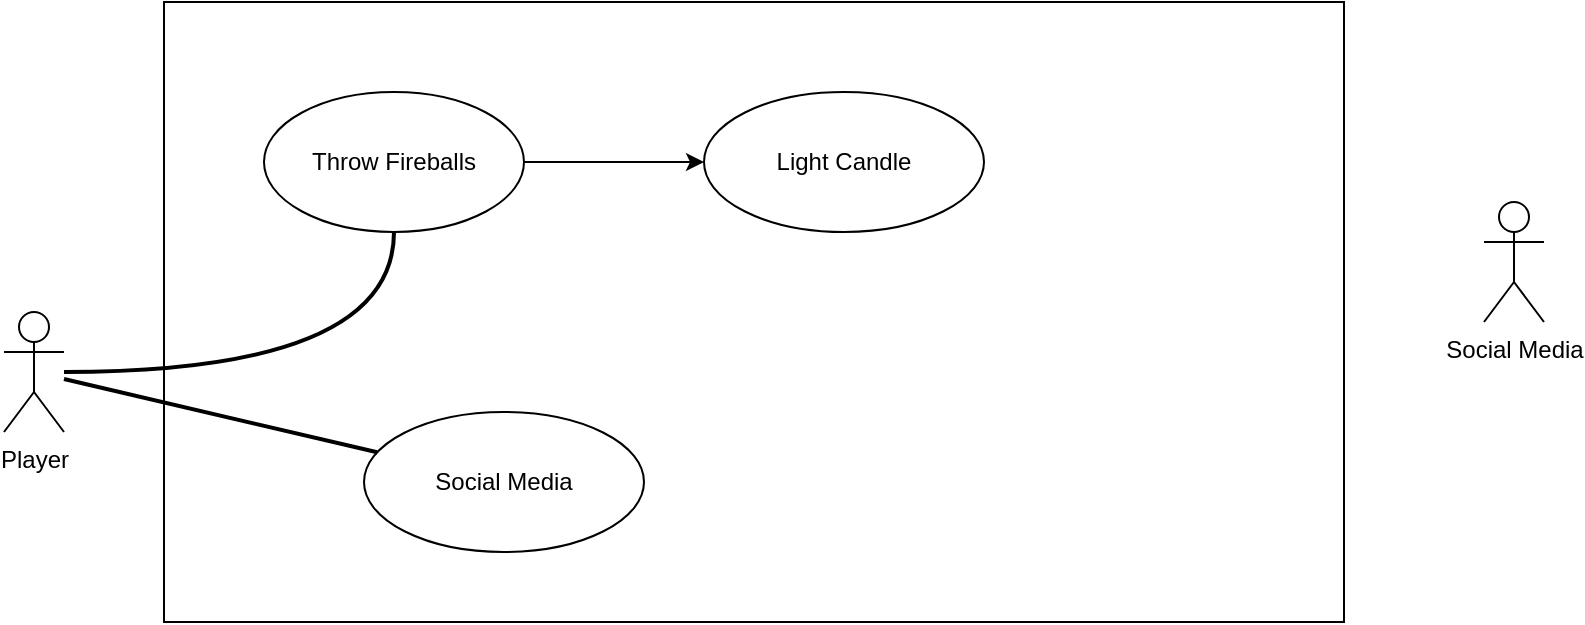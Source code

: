 <mxfile version="11.3.1" type="github" pages="1"><diagram id="tVrAZI1I1c3d4TFf06bk" name="Page-1"><mxGraphModel dx="1168" dy="750" grid="1" gridSize="10" guides="1" tooltips="1" connect="1" arrows="1" fold="1" page="1" pageScale="1" pageWidth="850" pageHeight="1100" math="0" shadow="0"><root><mxCell id="0"/><mxCell id="1" parent="0"/><mxCell id="2QNIl22VpGO-vJ9N5b07-6" value="" style="rounded=0;whiteSpace=wrap;html=1;fillColor=none;" vertex="1" parent="1"><mxGeometry x="100" y="105" width="590" height="310" as="geometry"/></mxCell><mxCell id="2QNIl22VpGO-vJ9N5b07-19" style="rounded=0;orthogonalLoop=1;jettySize=auto;html=1;startArrow=none;startFill=0;endArrow=none;endFill=0;strokeWidth=2;" edge="1" parent="1" source="2QNIl22VpGO-vJ9N5b07-1" target="2QNIl22VpGO-vJ9N5b07-13"><mxGeometry relative="1" as="geometry"/></mxCell><mxCell id="2QNIl22VpGO-vJ9N5b07-1" value="Player" style="shape=umlActor;verticalLabelPosition=bottom;labelBackgroundColor=#ffffff;verticalAlign=top;html=1;shadow=0;" vertex="1" parent="1"><mxGeometry x="20" y="260" width="30" height="60" as="geometry"/></mxCell><mxCell id="2QNIl22VpGO-vJ9N5b07-12" style="edgeStyle=orthogonalEdgeStyle;rounded=0;orthogonalLoop=1;jettySize=auto;html=1;exitX=1;exitY=0.5;exitDx=0;exitDy=0;" edge="1" parent="1" source="2QNIl22VpGO-vJ9N5b07-8" target="2QNIl22VpGO-vJ9N5b07-10"><mxGeometry relative="1" as="geometry"/></mxCell><mxCell id="2QNIl22VpGO-vJ9N5b07-8" value="Throw Fireballs" style="ellipse;whiteSpace=wrap;html=1;fillColor=none;" vertex="1" parent="1"><mxGeometry x="150" y="150" width="130" height="70" as="geometry"/></mxCell><mxCell id="2QNIl22VpGO-vJ9N5b07-10" value="Light Candle" style="ellipse;whiteSpace=wrap;html=1;fillColor=none;" vertex="1" parent="1"><mxGeometry x="370" y="150" width="140" height="70" as="geometry"/></mxCell><mxCell id="2QNIl22VpGO-vJ9N5b07-13" value="Social Media" style="ellipse;whiteSpace=wrap;html=1;fillColor=none;" vertex="1" parent="1"><mxGeometry x="200" y="310" width="140" height="70" as="geometry"/></mxCell><mxCell id="2QNIl22VpGO-vJ9N5b07-14" value="Social Media" style="shape=umlActor;verticalLabelPosition=bottom;labelBackgroundColor=#ffffff;verticalAlign=top;html=1;fillColor=none;" vertex="1" parent="1"><mxGeometry x="760" y="205" width="30" height="60" as="geometry"/></mxCell><mxCell id="2QNIl22VpGO-vJ9N5b07-9" style="rounded=0;orthogonalLoop=1;jettySize=auto;html=1;endArrow=none;endFill=0;strokeWidth=2;edgeStyle=orthogonalEdgeStyle;elbow=vertical;curved=1;" edge="1" parent="1" source="2QNIl22VpGO-vJ9N5b07-1" target="2QNIl22VpGO-vJ9N5b07-8"><mxGeometry relative="1" as="geometry"/></mxCell></root></mxGraphModel></diagram></mxfile>